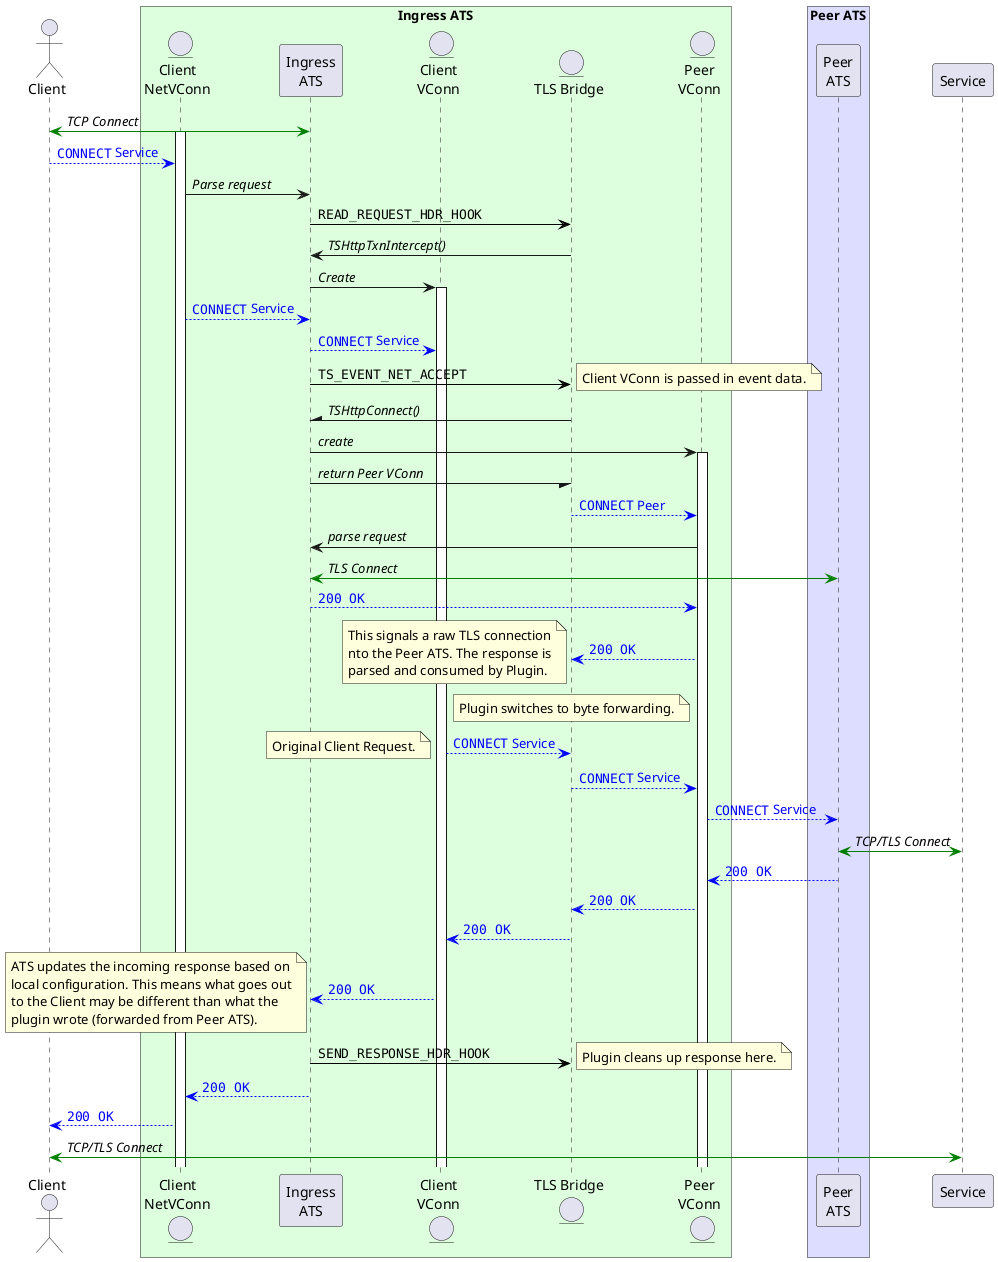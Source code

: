 @startuml

actor Client
box "Ingress ATS" #DDFFDD
entity "Client\nNetVConn" as uanet
participant "Ingress\nATS" as ingress
entity "Client\nVConn" as uavc
entity "TLS Bridge" as plugin
entity "Peer\nVConn" as peervc
end box
box "Peer ATS" #DDDDFF
participant "Peer\nATS" as peer
end box
participant Service

Client <-[#green]> ingress : //TCP Connect//
activate uanet
Client -[#blue]-> uanet : <font color="blue">""CONNECT"" Service</font>
uanet -> ingress : //Parse request//
ingress -[#black]> plugin : ""READ_REQUEST_HDR_HOOK""
plugin -> ingress : //TSHttpTxnIntercept()//
ingress -> uavc : //Create//
activate uavc
uanet -[#blue]-> ingress : <font color="blue">""CONNECT"" Service</font>
ingress -[#blue]-> uavc : <font color="blue">""CONNECT"" Service</font>
ingress -[#black]> plugin : ""TS_EVENT_NET_ACCEPT""
note right : Client VConn is passed in event data.

plugin -\ ingress : //TSHttpConnect()//
ingress -> peervc : //create//
activate peervc
ingress -/ plugin : //return Peer VConn//

plugin -[#blue]-> peervc : <font color="blue">""CONNECT"" Peer</font>
peervc -> ingress : //parse request//
ingress <-[#green]> peer : //TLS Connect//
ingress -[#blue]-> peervc : <font color="blue">""200 OK""</font>
peervc -[#blue]-> plugin : <font color="blue">""200 OK""</font>
note left
This signals a raw TLS connection
nto the Peer ATS. The response is
parsed and consumed by Plugin.
end note

note over plugin : Plugin switches to byte forwarding.
uavc -[#blue]-> plugin : <font color="blue">""CONNECT"" Service</font>
note left: Original Client Request.
plugin -[#blue]-> peervc : <font color="blue">""CONNECT"" Service</font>
peervc -[#blue]-> peer : <font color="blue">""CONNECT"" Service</font>
peer <-[#green]> Service : //TCP/TLS Connect//
peer -[#blue]-> peervc : <font color="blue">""200 OK""</font>
peervc -[#blue]-> plugin : <font color="blue">""200 OK""</font>
plugin -[#blue]-> uavc : <font color="blue">""200 OK""</font>
uavc -[#blue]-> ingress : <font color="blue">""200 OK""</font>
note left
ATS updates the incoming response based on
local configuration. This means what goes out
to the Client may be different than what the
plugin wrote (forwarded from Peer ATS).
end note
ingress -[#black]> plugin : ""SEND_RESPONSE_HDR_HOOK""
note right : Plugin cleans up response here.
ingress -[#blue]-> uanet : <font color="blue">""200 OK""</font>
uanet -[#blue]-> Client : <font color="blue">""200 OK""</font>

Client <-[#green]> Service : //TCP/TLS Connect//

@enduml
